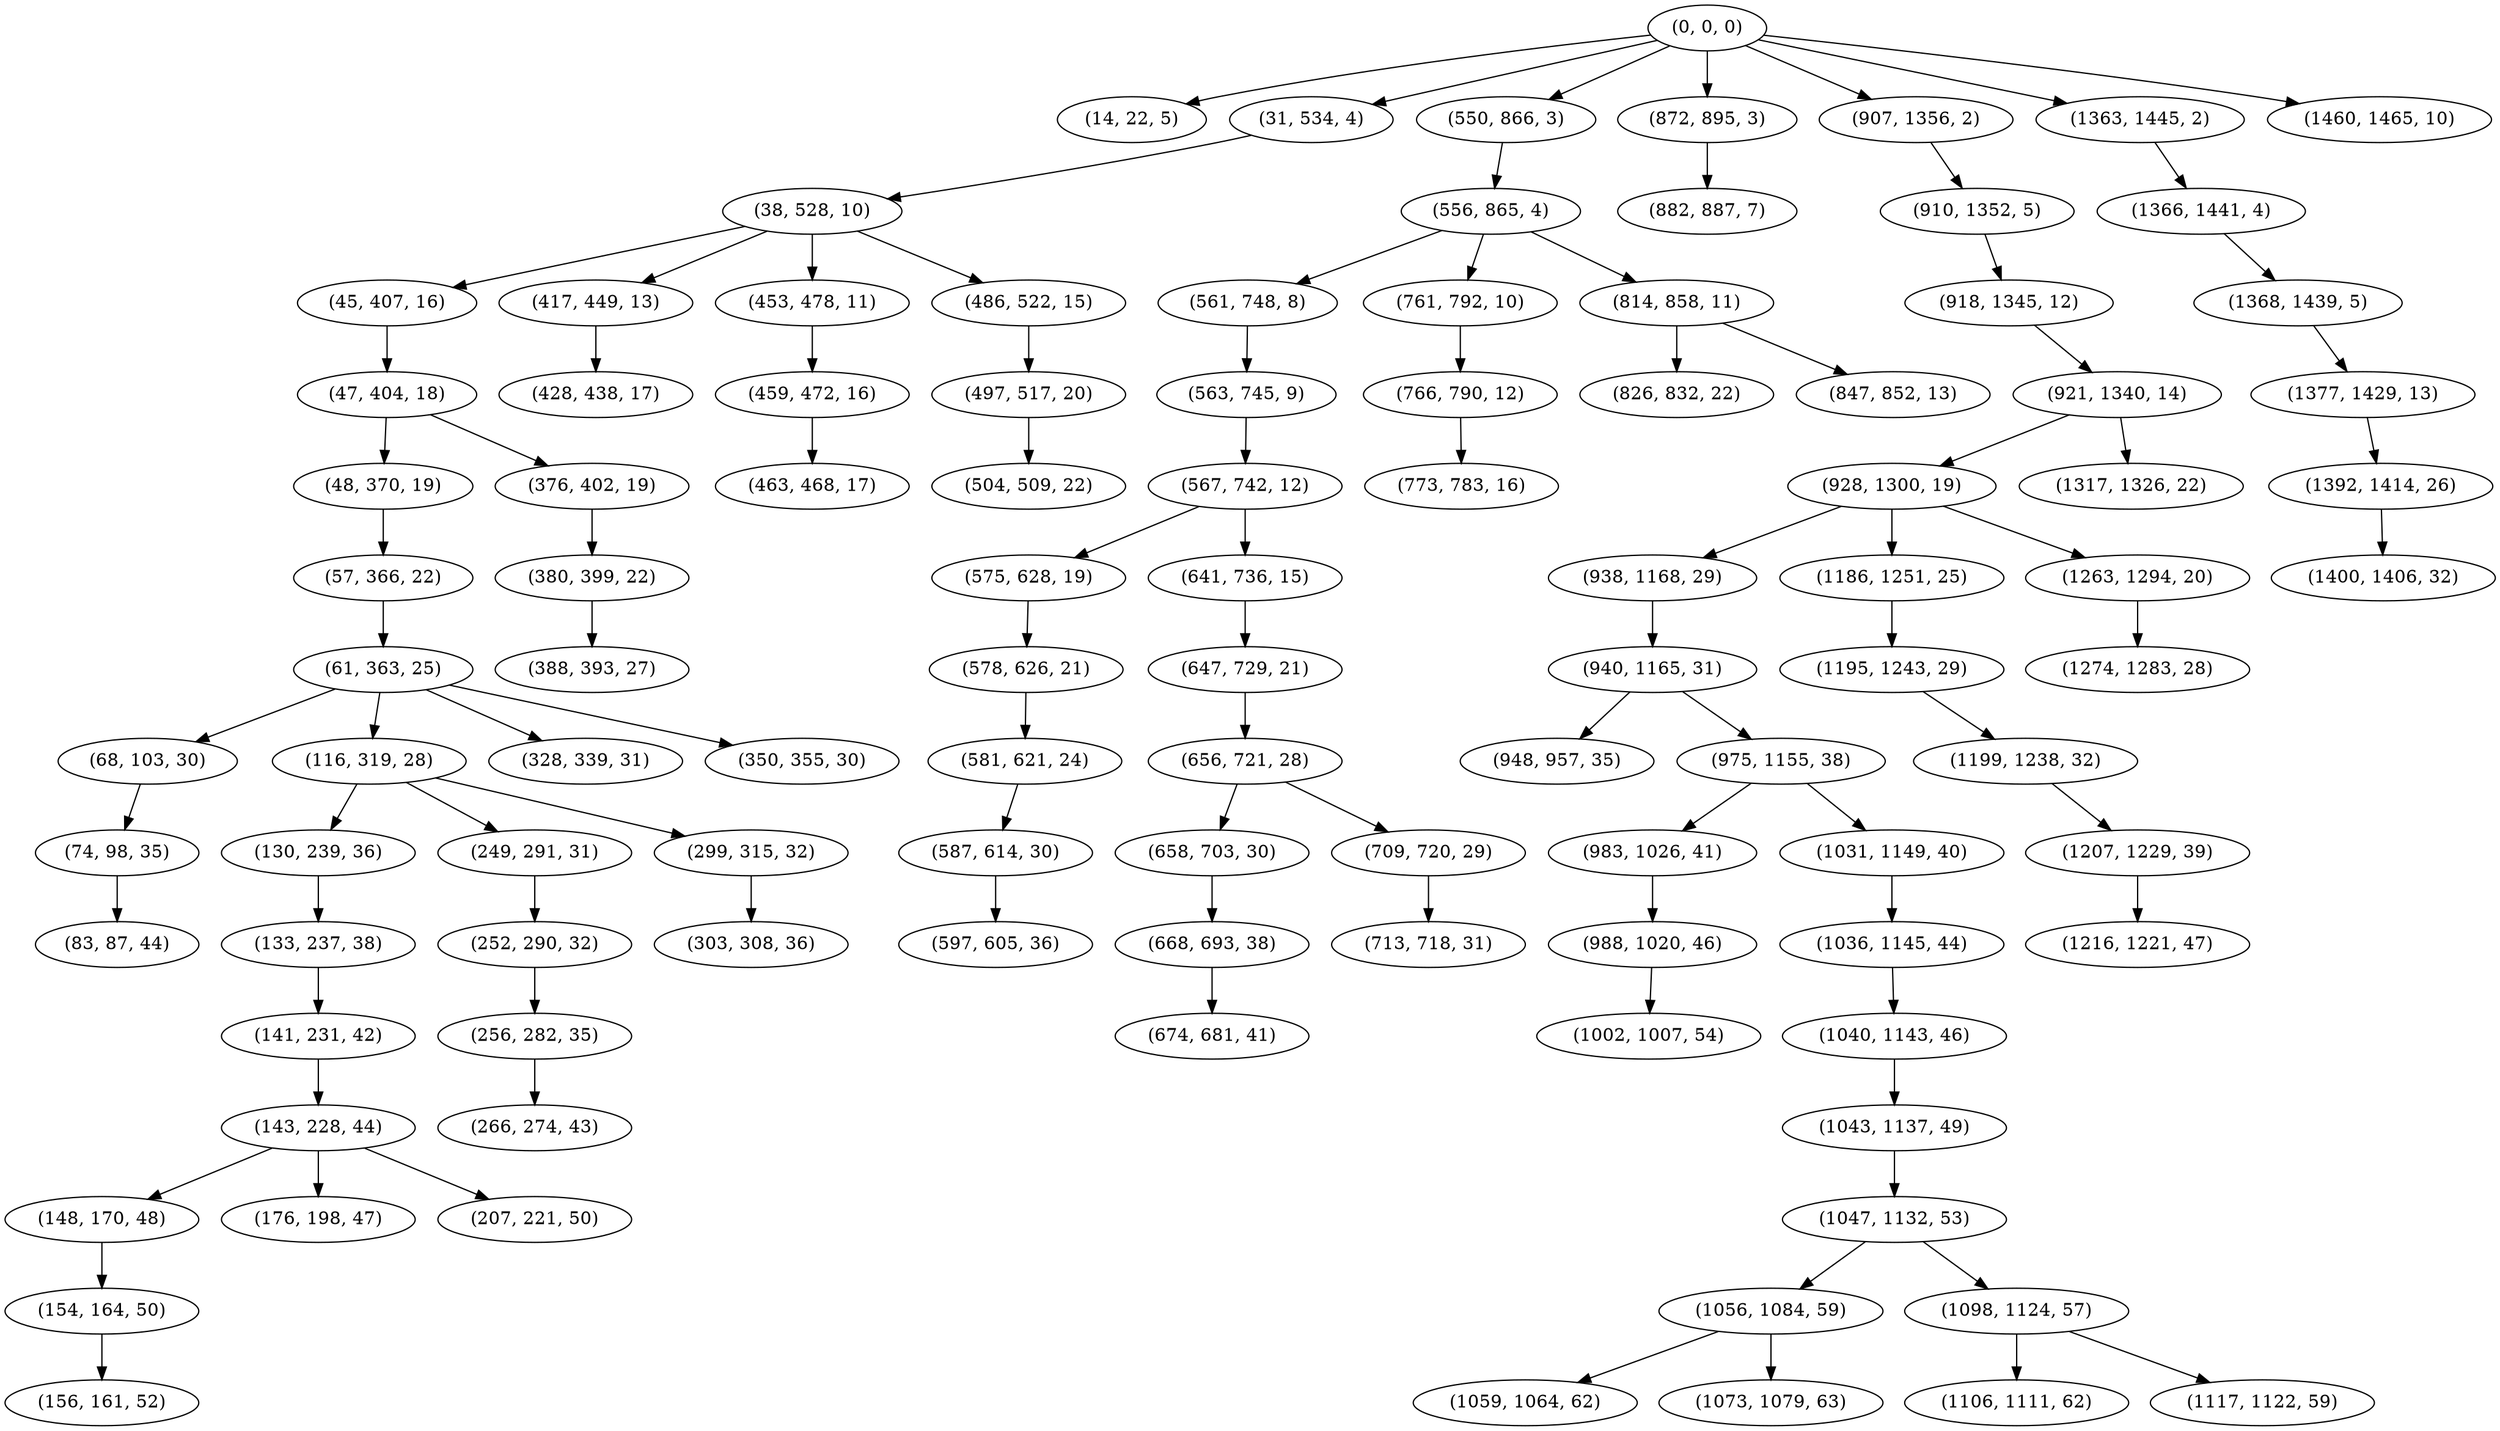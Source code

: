 digraph tree {
    "(0, 0, 0)";
    "(14, 22, 5)";
    "(31, 534, 4)";
    "(38, 528, 10)";
    "(45, 407, 16)";
    "(47, 404, 18)";
    "(48, 370, 19)";
    "(57, 366, 22)";
    "(61, 363, 25)";
    "(68, 103, 30)";
    "(74, 98, 35)";
    "(83, 87, 44)";
    "(116, 319, 28)";
    "(130, 239, 36)";
    "(133, 237, 38)";
    "(141, 231, 42)";
    "(143, 228, 44)";
    "(148, 170, 48)";
    "(154, 164, 50)";
    "(156, 161, 52)";
    "(176, 198, 47)";
    "(207, 221, 50)";
    "(249, 291, 31)";
    "(252, 290, 32)";
    "(256, 282, 35)";
    "(266, 274, 43)";
    "(299, 315, 32)";
    "(303, 308, 36)";
    "(328, 339, 31)";
    "(350, 355, 30)";
    "(376, 402, 19)";
    "(380, 399, 22)";
    "(388, 393, 27)";
    "(417, 449, 13)";
    "(428, 438, 17)";
    "(453, 478, 11)";
    "(459, 472, 16)";
    "(463, 468, 17)";
    "(486, 522, 15)";
    "(497, 517, 20)";
    "(504, 509, 22)";
    "(550, 866, 3)";
    "(556, 865, 4)";
    "(561, 748, 8)";
    "(563, 745, 9)";
    "(567, 742, 12)";
    "(575, 628, 19)";
    "(578, 626, 21)";
    "(581, 621, 24)";
    "(587, 614, 30)";
    "(597, 605, 36)";
    "(641, 736, 15)";
    "(647, 729, 21)";
    "(656, 721, 28)";
    "(658, 703, 30)";
    "(668, 693, 38)";
    "(674, 681, 41)";
    "(709, 720, 29)";
    "(713, 718, 31)";
    "(761, 792, 10)";
    "(766, 790, 12)";
    "(773, 783, 16)";
    "(814, 858, 11)";
    "(826, 832, 22)";
    "(847, 852, 13)";
    "(872, 895, 3)";
    "(882, 887, 7)";
    "(907, 1356, 2)";
    "(910, 1352, 5)";
    "(918, 1345, 12)";
    "(921, 1340, 14)";
    "(928, 1300, 19)";
    "(938, 1168, 29)";
    "(940, 1165, 31)";
    "(948, 957, 35)";
    "(975, 1155, 38)";
    "(983, 1026, 41)";
    "(988, 1020, 46)";
    "(1002, 1007, 54)";
    "(1031, 1149, 40)";
    "(1036, 1145, 44)";
    "(1040, 1143, 46)";
    "(1043, 1137, 49)";
    "(1047, 1132, 53)";
    "(1056, 1084, 59)";
    "(1059, 1064, 62)";
    "(1073, 1079, 63)";
    "(1098, 1124, 57)";
    "(1106, 1111, 62)";
    "(1117, 1122, 59)";
    "(1186, 1251, 25)";
    "(1195, 1243, 29)";
    "(1199, 1238, 32)";
    "(1207, 1229, 39)";
    "(1216, 1221, 47)";
    "(1263, 1294, 20)";
    "(1274, 1283, 28)";
    "(1317, 1326, 22)";
    "(1363, 1445, 2)";
    "(1366, 1441, 4)";
    "(1368, 1439, 5)";
    "(1377, 1429, 13)";
    "(1392, 1414, 26)";
    "(1400, 1406, 32)";
    "(1460, 1465, 10)";
    "(0, 0, 0)" -> "(14, 22, 5)";
    "(0, 0, 0)" -> "(31, 534, 4)";
    "(0, 0, 0)" -> "(550, 866, 3)";
    "(0, 0, 0)" -> "(872, 895, 3)";
    "(0, 0, 0)" -> "(907, 1356, 2)";
    "(0, 0, 0)" -> "(1363, 1445, 2)";
    "(0, 0, 0)" -> "(1460, 1465, 10)";
    "(31, 534, 4)" -> "(38, 528, 10)";
    "(38, 528, 10)" -> "(45, 407, 16)";
    "(38, 528, 10)" -> "(417, 449, 13)";
    "(38, 528, 10)" -> "(453, 478, 11)";
    "(38, 528, 10)" -> "(486, 522, 15)";
    "(45, 407, 16)" -> "(47, 404, 18)";
    "(47, 404, 18)" -> "(48, 370, 19)";
    "(47, 404, 18)" -> "(376, 402, 19)";
    "(48, 370, 19)" -> "(57, 366, 22)";
    "(57, 366, 22)" -> "(61, 363, 25)";
    "(61, 363, 25)" -> "(68, 103, 30)";
    "(61, 363, 25)" -> "(116, 319, 28)";
    "(61, 363, 25)" -> "(328, 339, 31)";
    "(61, 363, 25)" -> "(350, 355, 30)";
    "(68, 103, 30)" -> "(74, 98, 35)";
    "(74, 98, 35)" -> "(83, 87, 44)";
    "(116, 319, 28)" -> "(130, 239, 36)";
    "(116, 319, 28)" -> "(249, 291, 31)";
    "(116, 319, 28)" -> "(299, 315, 32)";
    "(130, 239, 36)" -> "(133, 237, 38)";
    "(133, 237, 38)" -> "(141, 231, 42)";
    "(141, 231, 42)" -> "(143, 228, 44)";
    "(143, 228, 44)" -> "(148, 170, 48)";
    "(143, 228, 44)" -> "(176, 198, 47)";
    "(143, 228, 44)" -> "(207, 221, 50)";
    "(148, 170, 48)" -> "(154, 164, 50)";
    "(154, 164, 50)" -> "(156, 161, 52)";
    "(249, 291, 31)" -> "(252, 290, 32)";
    "(252, 290, 32)" -> "(256, 282, 35)";
    "(256, 282, 35)" -> "(266, 274, 43)";
    "(299, 315, 32)" -> "(303, 308, 36)";
    "(376, 402, 19)" -> "(380, 399, 22)";
    "(380, 399, 22)" -> "(388, 393, 27)";
    "(417, 449, 13)" -> "(428, 438, 17)";
    "(453, 478, 11)" -> "(459, 472, 16)";
    "(459, 472, 16)" -> "(463, 468, 17)";
    "(486, 522, 15)" -> "(497, 517, 20)";
    "(497, 517, 20)" -> "(504, 509, 22)";
    "(550, 866, 3)" -> "(556, 865, 4)";
    "(556, 865, 4)" -> "(561, 748, 8)";
    "(556, 865, 4)" -> "(761, 792, 10)";
    "(556, 865, 4)" -> "(814, 858, 11)";
    "(561, 748, 8)" -> "(563, 745, 9)";
    "(563, 745, 9)" -> "(567, 742, 12)";
    "(567, 742, 12)" -> "(575, 628, 19)";
    "(567, 742, 12)" -> "(641, 736, 15)";
    "(575, 628, 19)" -> "(578, 626, 21)";
    "(578, 626, 21)" -> "(581, 621, 24)";
    "(581, 621, 24)" -> "(587, 614, 30)";
    "(587, 614, 30)" -> "(597, 605, 36)";
    "(641, 736, 15)" -> "(647, 729, 21)";
    "(647, 729, 21)" -> "(656, 721, 28)";
    "(656, 721, 28)" -> "(658, 703, 30)";
    "(656, 721, 28)" -> "(709, 720, 29)";
    "(658, 703, 30)" -> "(668, 693, 38)";
    "(668, 693, 38)" -> "(674, 681, 41)";
    "(709, 720, 29)" -> "(713, 718, 31)";
    "(761, 792, 10)" -> "(766, 790, 12)";
    "(766, 790, 12)" -> "(773, 783, 16)";
    "(814, 858, 11)" -> "(826, 832, 22)";
    "(814, 858, 11)" -> "(847, 852, 13)";
    "(872, 895, 3)" -> "(882, 887, 7)";
    "(907, 1356, 2)" -> "(910, 1352, 5)";
    "(910, 1352, 5)" -> "(918, 1345, 12)";
    "(918, 1345, 12)" -> "(921, 1340, 14)";
    "(921, 1340, 14)" -> "(928, 1300, 19)";
    "(921, 1340, 14)" -> "(1317, 1326, 22)";
    "(928, 1300, 19)" -> "(938, 1168, 29)";
    "(928, 1300, 19)" -> "(1186, 1251, 25)";
    "(928, 1300, 19)" -> "(1263, 1294, 20)";
    "(938, 1168, 29)" -> "(940, 1165, 31)";
    "(940, 1165, 31)" -> "(948, 957, 35)";
    "(940, 1165, 31)" -> "(975, 1155, 38)";
    "(975, 1155, 38)" -> "(983, 1026, 41)";
    "(975, 1155, 38)" -> "(1031, 1149, 40)";
    "(983, 1026, 41)" -> "(988, 1020, 46)";
    "(988, 1020, 46)" -> "(1002, 1007, 54)";
    "(1031, 1149, 40)" -> "(1036, 1145, 44)";
    "(1036, 1145, 44)" -> "(1040, 1143, 46)";
    "(1040, 1143, 46)" -> "(1043, 1137, 49)";
    "(1043, 1137, 49)" -> "(1047, 1132, 53)";
    "(1047, 1132, 53)" -> "(1056, 1084, 59)";
    "(1047, 1132, 53)" -> "(1098, 1124, 57)";
    "(1056, 1084, 59)" -> "(1059, 1064, 62)";
    "(1056, 1084, 59)" -> "(1073, 1079, 63)";
    "(1098, 1124, 57)" -> "(1106, 1111, 62)";
    "(1098, 1124, 57)" -> "(1117, 1122, 59)";
    "(1186, 1251, 25)" -> "(1195, 1243, 29)";
    "(1195, 1243, 29)" -> "(1199, 1238, 32)";
    "(1199, 1238, 32)" -> "(1207, 1229, 39)";
    "(1207, 1229, 39)" -> "(1216, 1221, 47)";
    "(1263, 1294, 20)" -> "(1274, 1283, 28)";
    "(1363, 1445, 2)" -> "(1366, 1441, 4)";
    "(1366, 1441, 4)" -> "(1368, 1439, 5)";
    "(1368, 1439, 5)" -> "(1377, 1429, 13)";
    "(1377, 1429, 13)" -> "(1392, 1414, 26)";
    "(1392, 1414, 26)" -> "(1400, 1406, 32)";
}
